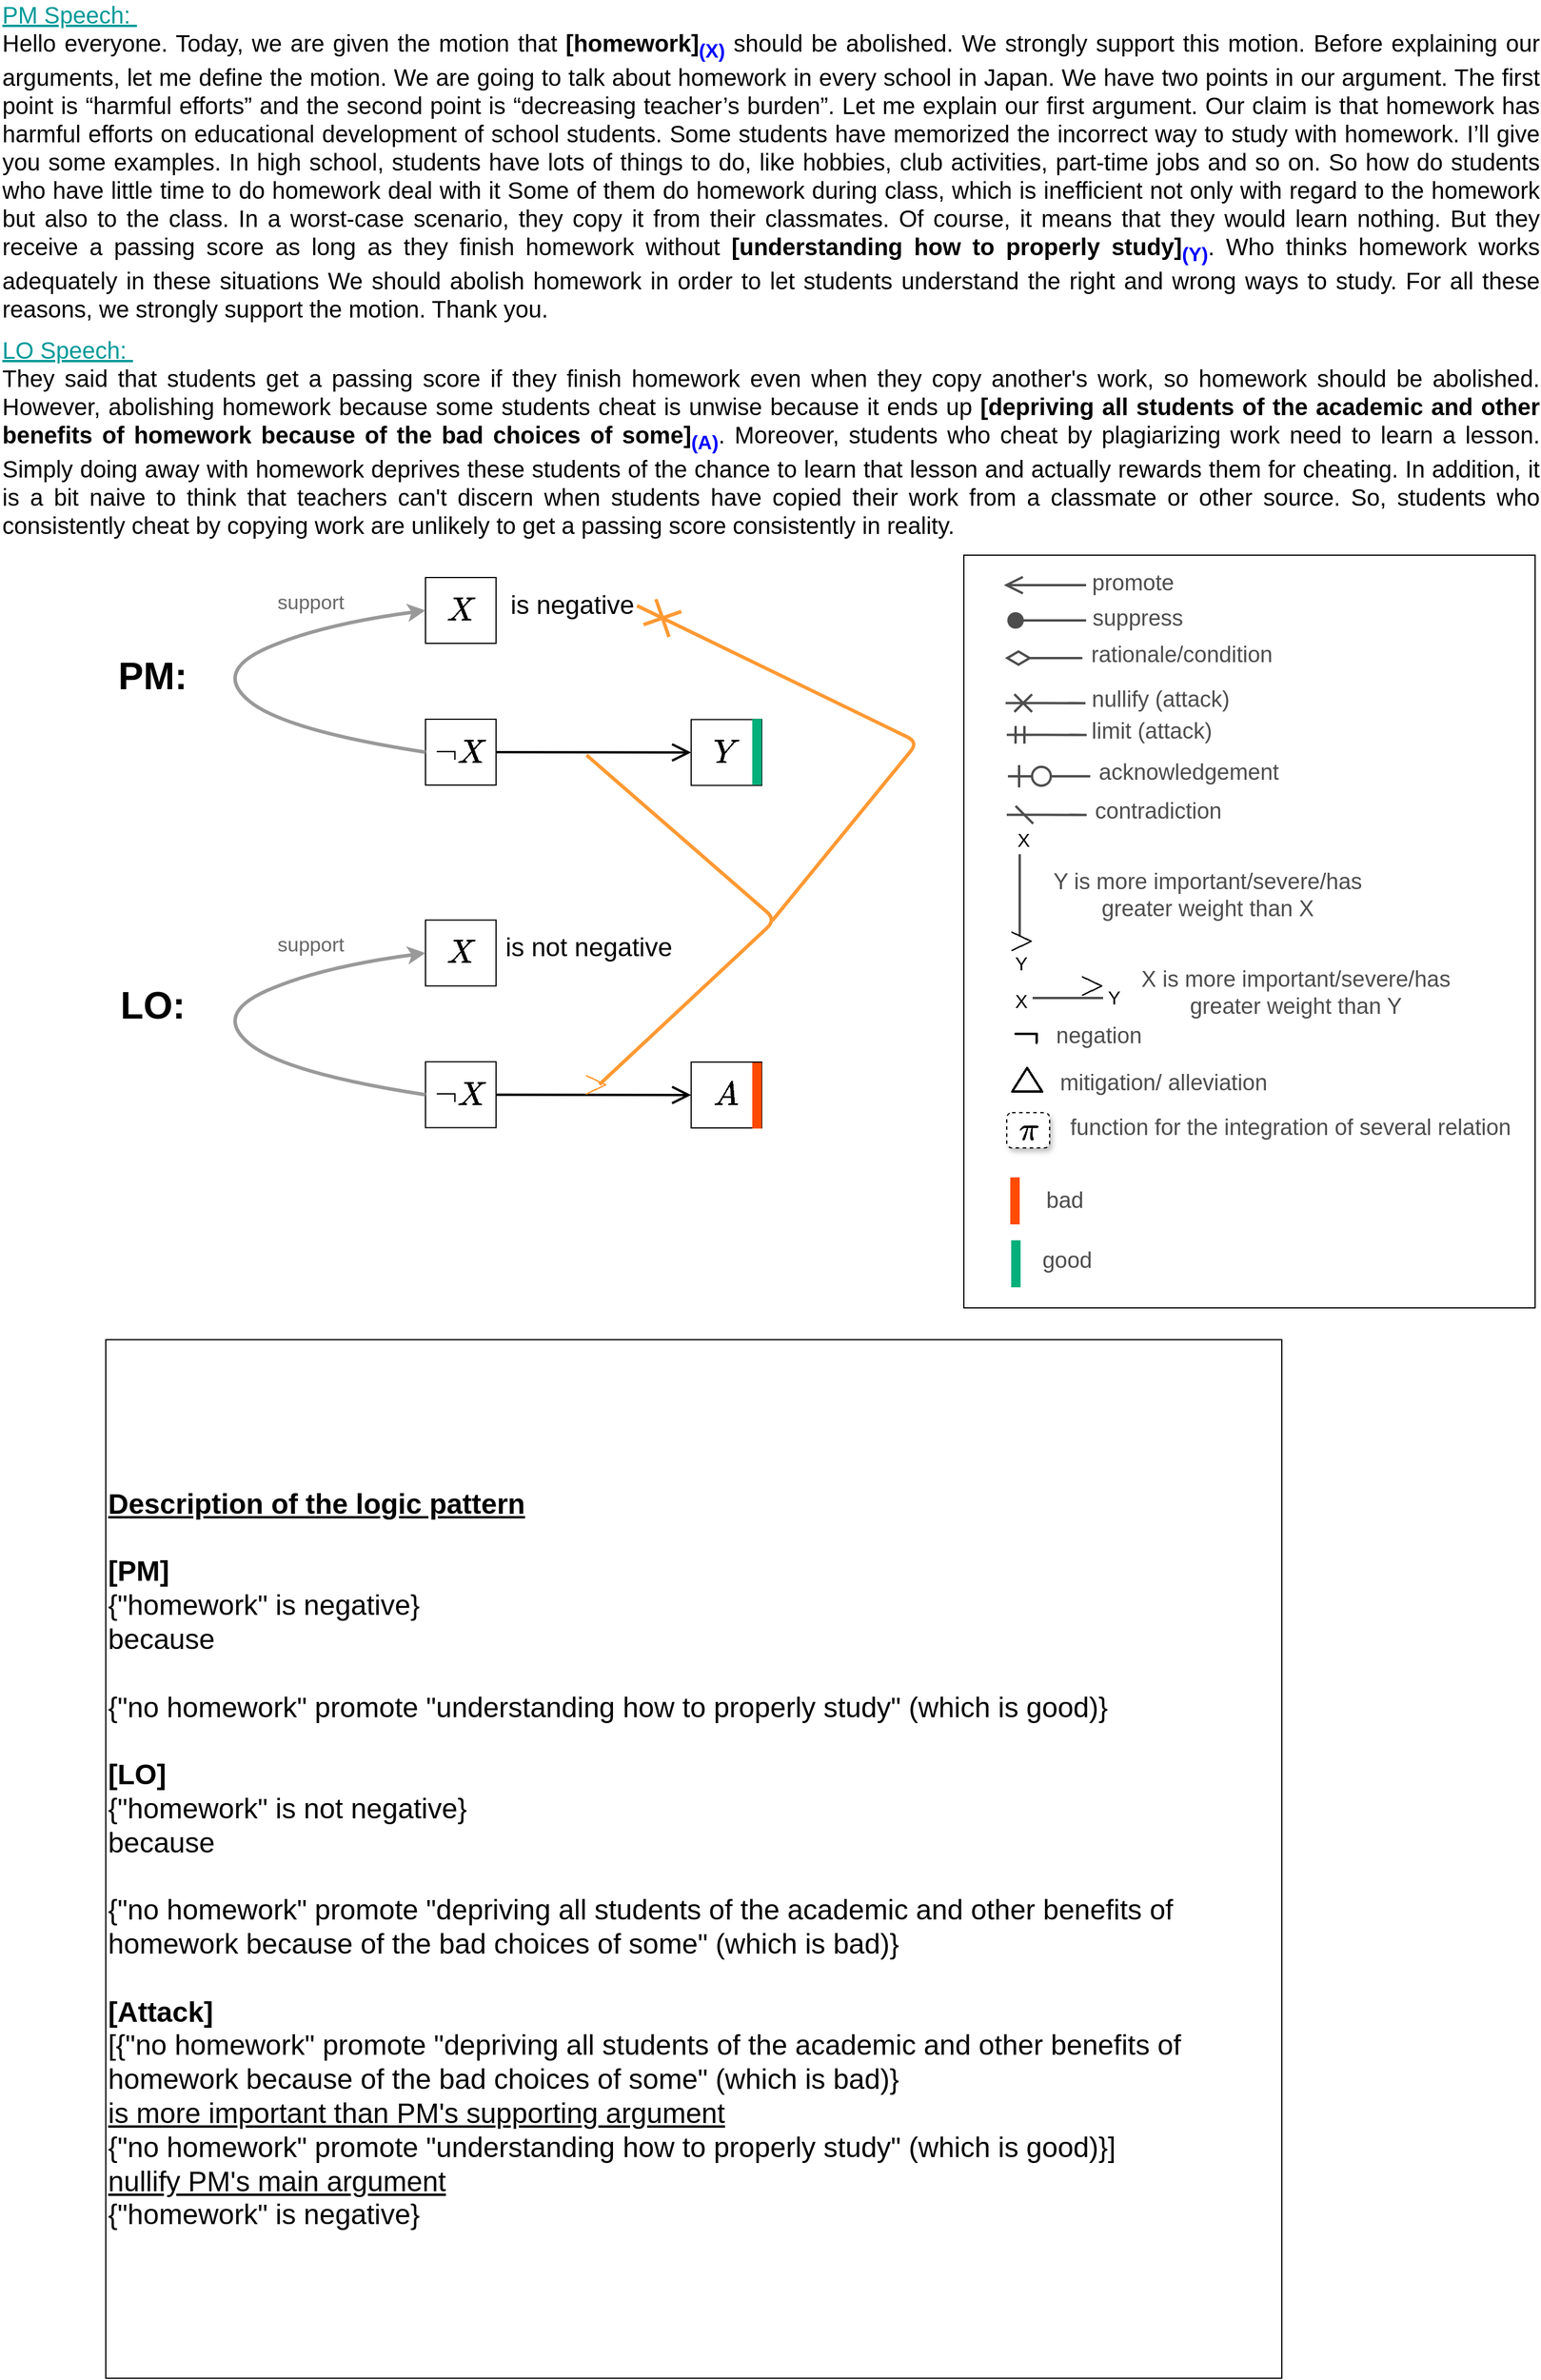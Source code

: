 <mxfile version="15.9.4" type="google"><diagram id="NebdKccpn1Tcwdz-Rh-k" name="Page-1"><mxGraphModel dx="2234" dy="1246" grid="1" gridSize="10" guides="1" tooltips="1" connect="1" arrows="1" fold="1" page="1" pageScale="1" pageWidth="1100" pageHeight="1700" math="1" shadow="0"><root><mxCell id="0"/><mxCell id="1" parent="0"/><mxCell id="UqYzVpXplDqsbALxIXjI-1" value="&lt;div style=&quot;text-align: justify ; font-size: 20px&quot;&gt;&lt;font style=&quot;font-size: 20px&quot; color=&quot;#009999&quot;&gt;&lt;u&gt;PM Speech:&amp;nbsp;&lt;/u&gt;&lt;/font&gt;&lt;/div&gt;&lt;div style=&quot;text-align: justify&quot;&gt;&lt;span style=&quot;font-size: 20px&quot;&gt;Hello everyone. Today, we are given the motion that &lt;b&gt;[homework]&lt;sub&gt;&lt;font color=&quot;#0000ff&quot;&gt;(X)&lt;/font&gt;&lt;/sub&gt;&lt;/b&gt; should be abolished. We strongly support this motion. Before explaining our arguments, let me define the motion. We are going to talk about homework in every school in Japan. We have two points in our argument. The first point is “harmful efforts” and the second point is “decreasing teacher’s burden”. Let me explain our first argument. Our claim is that homework has harmful efforts on educational development of school students. Some students have memorized the incorrect way to study with homework. I’ll give you some examples. In high school, students have lots of things to do, like hobbies, club activities, part-time jobs and so on. So how do students who have little time to do homework deal with it Some of them do homework during class, which is inefficient not only with regard to the homework but also to the class. In a worst-case scenario, they copy it from their classmates. Of course, it means that they would learn nothing. But they receive a passing score as long as they finish homework without &lt;b&gt;[understanding how to properly study]&lt;sub&gt;&lt;font color=&quot;#0000ff&quot;&gt;(Y)&lt;/font&gt;&lt;/sub&gt;&lt;/b&gt;. Who thinks homework works adequately in these situations We should abolish homework in order to let students understand the right and wrong ways to study. For all these reasons, we strongly support the motion. Thank you.&lt;/span&gt;&lt;br&gt;&lt;/div&gt;" style="text;html=1;strokeColor=none;fillColor=none;align=left;verticalAlign=middle;whiteSpace=wrap;rounded=0;" parent="1" vertex="1"><mxGeometry x="460" y="90" width="1310" height="190" as="geometry"/></mxCell><mxCell id="UqYzVpXplDqsbALxIXjI-2" value="&lt;div style=&quot;text-align: justify ; font-size: 20px&quot;&gt;&lt;font style=&quot;font-size: 20px&quot; color=&quot;#009999&quot;&gt;&lt;u&gt;LO Speech:&amp;nbsp;&lt;/u&gt;&lt;/font&gt;&lt;/div&gt;&lt;div style=&quot;text-align: justify&quot;&gt;&lt;span style=&quot;font-size: 20px&quot;&gt;They said that students get a passing score if they finish homework even when they copy another's work, so homework should be abolished. However, abolishing homework because some students cheat is unwise because it ends up &lt;b&gt;[depriving all students of the academic and other benefits of homework because of the bad choices of some]&lt;sub&gt;&lt;font color=&quot;#0000ff&quot;&gt;(A)&lt;/font&gt;&lt;/sub&gt;&lt;/b&gt;. Moreover, students who cheat by plagiarizing work need to learn a lesson. Simply doing away with homework deprives these students of the chance to learn that lesson and actually rewards them for cheating. In addition, it is a bit naive to think that teachers can't discern when students have copied their work from a classmate or other source. So, students who consistently cheat by copying work are unlikely to get a passing score consistently in reality.&lt;/span&gt;&lt;br&gt;&lt;/div&gt;" style="text;html=1;strokeColor=none;fillColor=none;align=left;verticalAlign=middle;whiteSpace=wrap;rounded=0;" parent="1" vertex="1"><mxGeometry x="460" y="320" width="1310" height="200" as="geometry"/></mxCell><mxCell id="UqYzVpXplDqsbALxIXjI-18" value="&lt;font size=&quot;1&quot;&gt;&lt;b style=&quot;font-size: 32px&quot;&gt;PM:&lt;/b&gt;&lt;/font&gt;" style="text;html=1;strokeColor=none;fillColor=none;align=center;verticalAlign=middle;whiteSpace=wrap;rounded=0;" parent="1" vertex="1"><mxGeometry x="550" y="603" width="80" height="40" as="geometry"/></mxCell><mxCell id="UqYzVpXplDqsbALxIXjI-19" value="&lt;font size=&quot;1&quot;&gt;&lt;b style=&quot;font-size: 32px&quot;&gt;LO:&lt;/b&gt;&lt;/font&gt;" style="text;html=1;strokeColor=none;fillColor=none;align=center;verticalAlign=middle;whiteSpace=wrap;rounded=0;" parent="1" vertex="1"><mxGeometry x="550" y="883" width="80" height="40" as="geometry"/></mxCell><mxCell id="UqYzVpXplDqsbALxIXjI-66" value="&lt;font style=&quot;font-size: 24px&quot;&gt;$$X$$&lt;/font&gt;" style="whiteSpace=wrap;html=1;align=center;" parent="1" vertex="1"><mxGeometry x="822" y="539" width="60" height="56" as="geometry"/></mxCell><mxCell id="UqYzVpXplDqsbALxIXjI-67" value="&lt;font style=&quot;font-size: 22px&quot;&gt;is negative&lt;/font&gt;" style="text;html=1;strokeColor=none;fillColor=none;align=center;verticalAlign=middle;whiteSpace=wrap;rounded=0;" parent="1" vertex="1"><mxGeometry x="892" y="545.5" width="110" height="35" as="geometry"/></mxCell><mxCell id="UqYzVpXplDqsbALxIXjI-68" value="&lt;font style=&quot;font-size: 24px&quot;&gt;$${\neg}X$$&lt;/font&gt;" style="whiteSpace=wrap;html=1;align=center;" parent="1" vertex="1"><mxGeometry x="822" y="659.5" width="60" height="56" as="geometry"/></mxCell><mxCell id="UqYzVpXplDqsbALxIXjI-69" value="&lt;font style=&quot;font-size: 24px&quot;&gt;$$Y$$&lt;/font&gt;" style="whiteSpace=wrap;html=1;align=center;" parent="1" vertex="1"><mxGeometry x="1048" y="659.75" width="60" height="56" as="geometry"/></mxCell><mxCell id="UqYzVpXplDqsbALxIXjI-70" value="" style="whiteSpace=wrap;html=1;fontColor=#666666;fillColor=#03AF7A;strokeColor=none;" parent="1" vertex="1"><mxGeometry x="1100" y="659.25" width="8" height="56" as="geometry"/></mxCell><mxCell id="UqYzVpXplDqsbALxIXjI-72" value="" style="endArrow=open;html=1;fontColor=#666666;endSize=12;entryX=0;entryY=0.5;entryDx=0;entryDy=0;endFill=0;strokeWidth=2;exitX=1;exitY=0.5;exitDx=0;exitDy=0;" parent="1" source="UqYzVpXplDqsbALxIXjI-68" target="UqYzVpXplDqsbALxIXjI-69" edge="1"><mxGeometry width="50" height="50" relative="1" as="geometry"><mxPoint x="928" y="687.16" as="sourcePoint"/><mxPoint x="1020.0" y="687.16" as="targetPoint"/></mxGeometry></mxCell><mxCell id="UqYzVpXplDqsbALxIXjI-77" value="" style="curved=1;endArrow=classic;html=1;strokeWidth=3;exitX=0;exitY=0.5;exitDx=0;exitDy=0;entryX=0;entryY=0.5;entryDx=0;entryDy=0;strokeColor=#999999;" parent="1" source="UqYzVpXplDqsbALxIXjI-68" target="UqYzVpXplDqsbALxIXjI-66" edge="1"><mxGeometry width="50" height="50" relative="1" as="geometry"><mxPoint x="542" y="689" as="sourcePoint"/><mxPoint x="592" y="639" as="targetPoint"/><Array as="points"><mxPoint x="702" y="669"/><mxPoint x="642" y="619"/><mxPoint x="732" y="579"/></Array></mxGeometry></mxCell><mxCell id="UqYzVpXplDqsbALxIXjI-78" value="&lt;font style=&quot;font-size: 17px&quot; color=&quot;#666666&quot;&gt;support&lt;/font&gt;" style="text;html=1;fillColor=none;align=center;verticalAlign=middle;whiteSpace=wrap;rounded=0;rotation=0;" parent="1" vertex="1"><mxGeometry x="692" y="545.5" width="65" height="30" as="geometry"/></mxCell><mxCell id="UqYzVpXplDqsbALxIXjI-79" value="&lt;font style=&quot;font-size: 24px&quot;&gt;$$X$$&lt;/font&gt;" style="whiteSpace=wrap;html=1;align=center;" parent="1" vertex="1"><mxGeometry x="822" y="830.25" width="60" height="56" as="geometry"/></mxCell><mxCell id="UqYzVpXplDqsbALxIXjI-80" value="&lt;font style=&quot;font-size: 22px&quot;&gt;is not negative&lt;/font&gt;" style="text;html=1;strokeColor=none;fillColor=none;align=center;verticalAlign=middle;whiteSpace=wrap;rounded=0;" parent="1" vertex="1"><mxGeometry x="887" y="836.75" width="148" height="35" as="geometry"/></mxCell><mxCell id="UqYzVpXplDqsbALxIXjI-81" value="&lt;font style=&quot;font-size: 24px&quot;&gt;$${\neg}X$$&lt;/font&gt;" style="whiteSpace=wrap;html=1;align=center;" parent="1" vertex="1"><mxGeometry x="822" y="950.75" width="60" height="56" as="geometry"/></mxCell><mxCell id="UqYzVpXplDqsbALxIXjI-82" value="&lt;font style=&quot;font-size: 24px&quot;&gt;$$A$$&lt;/font&gt;" style="whiteSpace=wrap;html=1;align=center;" parent="1" vertex="1"><mxGeometry x="1048" y="951" width="60" height="56" as="geometry"/></mxCell><mxCell id="UqYzVpXplDqsbALxIXjI-83" value="" style="whiteSpace=wrap;html=1;fontColor=#666666;fillColor=#FF4B00;strokeColor=none;" parent="1" vertex="1"><mxGeometry x="1100" y="951.5" width="8" height="56" as="geometry"/></mxCell><mxCell id="UqYzVpXplDqsbALxIXjI-84" value="" style="endArrow=open;html=1;fontColor=#666666;endSize=12;entryX=0;entryY=0.5;entryDx=0;entryDy=0;endFill=0;strokeWidth=2;exitX=1;exitY=0.5;exitDx=0;exitDy=0;" parent="1" source="UqYzVpXplDqsbALxIXjI-81" target="UqYzVpXplDqsbALxIXjI-82" edge="1"><mxGeometry width="50" height="50" relative="1" as="geometry"><mxPoint x="928" y="978.41" as="sourcePoint"/><mxPoint x="1020.0" y="978.41" as="targetPoint"/></mxGeometry></mxCell><mxCell id="UqYzVpXplDqsbALxIXjI-85" value="" style="curved=1;endArrow=classic;html=1;strokeWidth=3;exitX=0;exitY=0.5;exitDx=0;exitDy=0;entryX=0;entryY=0.5;entryDx=0;entryDy=0;strokeColor=#999999;" parent="1" source="UqYzVpXplDqsbALxIXjI-81" target="UqYzVpXplDqsbALxIXjI-79" edge="1"><mxGeometry width="50" height="50" relative="1" as="geometry"><mxPoint x="542" y="980.25" as="sourcePoint"/><mxPoint x="592" y="930.25" as="targetPoint"/><Array as="points"><mxPoint x="702" y="960.25"/><mxPoint x="642" y="910.25"/><mxPoint x="732" y="870.25"/></Array></mxGeometry></mxCell><mxCell id="UqYzVpXplDqsbALxIXjI-86" value="&lt;font style=&quot;font-size: 17px&quot; color=&quot;#666666&quot;&gt;support&lt;/font&gt;" style="text;html=1;fillColor=none;align=center;verticalAlign=middle;whiteSpace=wrap;rounded=0;rotation=0;" parent="1" vertex="1"><mxGeometry x="692" y="836.75" width="65" height="30" as="geometry"/></mxCell><mxCell id="UqYzVpXplDqsbALxIXjI-93" value="" style="endArrow=none;html=1;endSize=0;strokeWidth=3;startArrow=none;startFill=0;startSize=20;strokeColor=#FF9933;" parent="1" edge="1"><mxGeometry width="50" height="50" relative="1" as="geometry"><mxPoint x="959" y="690" as="sourcePoint"/><mxPoint x="970" y="970" as="targetPoint"/><Array as="points"><mxPoint x="1120" y="830"/></Array></mxGeometry></mxCell><mxCell id="hfmzGZt3rH_o62qFWtj9-3" value="&lt;b&gt;&lt;u&gt;Description of the logic pattern&lt;br&gt;&lt;/u&gt;&lt;br&gt;[PM]&lt;/b&gt;&lt;br&gt;{&quot;homework&quot; is negative}&lt;br&gt;because&lt;br&gt;&lt;br&gt;{&quot;no homework&quot; promote &quot;understanding how to properly study&quot; (which is good)}&lt;br&gt;&lt;br&gt;&lt;b&gt;[LO]&lt;/b&gt;&lt;br&gt;{&quot;homework&quot; is not negative}&lt;br&gt;because&lt;br&gt;&lt;br&gt;{&quot;no homework&quot; promote &quot;depriving all students of the academic and other benefits of homework because of the bad choices of some&quot; (which is bad)}&lt;br&gt;&lt;br&gt;&lt;b&gt;[Attack]&lt;br&gt;&lt;/b&gt;[{&quot;no homework&quot; promote &quot;depriving all students of the academic and other benefits of homework because of the bad choices of some&quot; (which is bad)}&lt;br&gt;&lt;u&gt;is more important than PM's supporting argument&lt;/u&gt;&lt;br&gt;{&quot;no homework&quot; promote &quot;understanding how to properly study&quot; (which is good)}]&lt;br&gt;&lt;u&gt;nullify PM's main argument&lt;br&gt;&lt;/u&gt;{&quot;homework&quot; is negative}" style="rounded=0;whiteSpace=wrap;html=1;fontSize=24;strokeColor=default;align=left;" parent="1" vertex="1"><mxGeometry x="550" y="1187" width="1000.5" height="883" as="geometry"/></mxCell><mxCell id="hfmzGZt3rH_o62qFWtj9-40" value="" style="rounded=0;whiteSpace=wrap;html=1;glass=0;sketch=0;strokeColor=default;fillColor=none;" parent="1" vertex="1"><mxGeometry x="1280" y="520" width="486" height="640" as="geometry"/></mxCell><mxCell id="hfmzGZt3rH_o62qFWtj9-41" value="" style="endArrow=ERzeroToOne;html=1;endFill=1;endSize=16;strokeWidth=2;strokeColor=#4D4D4D;" parent="1" edge="1"><mxGeometry width="50" height="50" relative="1" as="geometry"><mxPoint x="1387.5" y="708" as="sourcePoint"/><mxPoint x="1317.5" y="708" as="targetPoint"/></mxGeometry></mxCell><mxCell id="hfmzGZt3rH_o62qFWtj9-42" value="" style="endArrow=none;html=1;endSize=16;strokeWidth=2;strokeColor=#4D4D4D;" parent="1" edge="1"><mxGeometry width="50" height="50" relative="1" as="geometry"><mxPoint x="1327.5" y="844.25" as="sourcePoint"/><mxPoint x="1327.5" y="774.25" as="targetPoint"/></mxGeometry></mxCell><mxCell id="hfmzGZt3rH_o62qFWtj9-43" value="&lt;span style=&quot;font-size: 24px&quot;&gt;&lt;font style=&quot;font-size: 24px&quot;&gt;$$&amp;gt;$$&lt;/font&gt;&lt;/span&gt;" style="text;html=1;strokeColor=none;fillColor=none;align=center;verticalAlign=middle;whiteSpace=wrap;rounded=0;fontSize=24;fontStyle=1;horizontal=1;" parent="1" vertex="1"><mxGeometry x="1308.5" y="837.25" width="40" height="20" as="geometry"/></mxCell><mxCell id="hfmzGZt3rH_o62qFWtj9-44" value="&lt;span style=&quot;font-size: 19px&quot;&gt;Y is more important/severe/has greater weight than X&lt;/span&gt;" style="text;html=1;strokeColor=none;fillColor=none;align=center;verticalAlign=middle;whiteSpace=wrap;rounded=0;fontColor=#4D4D4D;" parent="1" vertex="1"><mxGeometry x="1339.5" y="784.25" width="294.5" height="50" as="geometry"/></mxCell><mxCell id="hfmzGZt3rH_o62qFWtj9-45" value="&lt;font style=&quot;font-size: 16px&quot;&gt;X&lt;/font&gt;" style="text;html=1;strokeColor=none;fillColor=none;align=center;verticalAlign=middle;whiteSpace=wrap;rounded=0;fontSize=14;" parent="1" vertex="1"><mxGeometry x="1310.5" y="752" width="40" height="20" as="geometry"/></mxCell><mxCell id="hfmzGZt3rH_o62qFWtj9-46" value="&lt;font style=&quot;font-size: 16px&quot;&gt;Y&lt;/font&gt;" style="text;html=1;strokeColor=none;fillColor=none;align=center;verticalAlign=middle;whiteSpace=wrap;rounded=0;fontSize=14;" parent="1" vertex="1"><mxGeometry x="1308.5" y="857.25" width="40" height="20" as="geometry"/></mxCell><mxCell id="hfmzGZt3rH_o62qFWtj9-47" value="" style="endArrow=none;html=1;endSize=0;strokeWidth=2;startArrow=cross;startFill=0;startSize=12;strokeColor=#4D4D4D;" parent="1" edge="1"><mxGeometry width="50" height="50" relative="1" as="geometry"><mxPoint x="1315.5" y="645.75" as="sourcePoint"/><mxPoint x="1383.5" y="645.87" as="targetPoint"/><Array as="points"><mxPoint x="1383.5" y="645.87"/><mxPoint x="1365.5" y="645.75"/></Array></mxGeometry></mxCell><mxCell id="hfmzGZt3rH_o62qFWtj9-48" value="&lt;font style=&quot;font-size: 19px&quot;&gt;nullify (attack)&lt;/font&gt;" style="text;html=1;strokeColor=none;fillColor=none;align=center;verticalAlign=middle;whiteSpace=wrap;rounded=0;fontColor=#4D4D4D;" parent="1" vertex="1"><mxGeometry x="1377.5" y="626" width="138.5" height="34" as="geometry"/></mxCell><mxCell id="hfmzGZt3rH_o62qFWtj9-49" value="" style="endArrow=open;html=1;fontColor=#666666;endSize=12;endFill=0;strokeWidth=2;strokeColor=#4D4D4D;" parent="1" edge="1"><mxGeometry width="50" height="50" relative="1" as="geometry"><mxPoint x="1384" y="545.5" as="sourcePoint"/><mxPoint x="1314" y="545.5" as="targetPoint"/></mxGeometry></mxCell><mxCell id="hfmzGZt3rH_o62qFWtj9-50" value="&lt;span style=&quot;font-size: 19px&quot;&gt;promote&lt;/span&gt;" style="text;html=1;strokeColor=none;fillColor=none;align=center;verticalAlign=middle;whiteSpace=wrap;rounded=0;fontColor=#4D4D4D;" parent="1" vertex="1"><mxGeometry x="1384" y="526.5" width="80" height="34" as="geometry"/></mxCell><mxCell id="hfmzGZt3rH_o62qFWtj9-51" value="" style="endArrow=oval;html=1;fontColor=#666666;endSize=12;endFill=1;strokeWidth=2;strokeColor=#4D4D4D;" parent="1" edge="1"><mxGeometry width="50" height="50" relative="1" as="geometry"><mxPoint x="1384" y="575.5" as="sourcePoint"/><mxPoint x="1324" y="575.5" as="targetPoint"/></mxGeometry></mxCell><mxCell id="hfmzGZt3rH_o62qFWtj9-52" value="&lt;span style=&quot;font-size: 19px&quot;&gt;suppress&lt;/span&gt;" style="text;html=1;strokeColor=none;fillColor=none;align=center;verticalAlign=middle;whiteSpace=wrap;rounded=0;fontColor=#4D4D4D;" parent="1" vertex="1"><mxGeometry x="1388" y="556.5" width="80" height="34" as="geometry"/></mxCell><mxCell id="hfmzGZt3rH_o62qFWtj9-53" value="" style="endArrow=none;html=1;endSize=0;strokeWidth=2;startArrow=diamondThin;startFill=0;startSize=17;strokeColor=#4D4D4D;" parent="1" edge="1"><mxGeometry width="50" height="50" relative="1" as="geometry"><mxPoint x="1315" y="607.5" as="sourcePoint"/><mxPoint x="1353" y="607.5" as="targetPoint"/><Array as="points"><mxPoint x="1385" y="607.5"/><mxPoint x="1363" y="607.5"/></Array></mxGeometry></mxCell><mxCell id="hfmzGZt3rH_o62qFWtj9-54" value="&lt;font style=&quot;font-size: 19px&quot;&gt;rationale/condition&lt;/font&gt;" style="text;html=1;strokeColor=none;fillColor=none;align=center;verticalAlign=middle;whiteSpace=wrap;rounded=0;fontColor=#4D4D4D;" parent="1" vertex="1"><mxGeometry x="1380" y="587.5" width="171" height="34" as="geometry"/></mxCell><mxCell id="hfmzGZt3rH_o62qFWtj9-55" value="&lt;font style=&quot;font-size: 19px&quot;&gt;acknowledgement&lt;/font&gt;" style="text;html=1;strokeColor=none;fillColor=none;align=center;verticalAlign=middle;whiteSpace=wrap;rounded=0;fontColor=#4D4D4D;" parent="1" vertex="1"><mxGeometry x="1388" y="688" width="167" height="34" as="geometry"/></mxCell><mxCell id="hfmzGZt3rH_o62qFWtj9-56" value="" style="endArrow=none;html=1;endSize=16;strokeWidth=2;strokeColor=#4D4D4D;" parent="1" edge="1"><mxGeometry width="50" height="50" relative="1" as="geometry"><mxPoint x="1398.5" y="896.5" as="sourcePoint"/><mxPoint x="1338.5" y="896.5" as="targetPoint"/></mxGeometry></mxCell><mxCell id="hfmzGZt3rH_o62qFWtj9-57" value="&lt;span style=&quot;font-size: 24px&quot;&gt;&lt;font style=&quot;font-size: 24px&quot;&gt;$$&amp;gt;$$&lt;/font&gt;&lt;/span&gt;" style="text;html=1;strokeColor=none;fillColor=none;align=center;verticalAlign=middle;whiteSpace=wrap;rounded=0;fontSize=24;fontStyle=1;horizontal=1;" parent="1" vertex="1"><mxGeometry x="1368.5" y="874.5" width="40" height="20" as="geometry"/></mxCell><mxCell id="hfmzGZt3rH_o62qFWtj9-58" value="&lt;font style=&quot;font-size: 16px&quot;&gt;X&lt;/font&gt;" style="text;html=1;strokeColor=none;fillColor=none;align=center;verticalAlign=middle;whiteSpace=wrap;rounded=0;fontSize=14;" parent="1" vertex="1"><mxGeometry x="1308.5" y="888.5" width="40" height="20" as="geometry"/></mxCell><mxCell id="hfmzGZt3rH_o62qFWtj9-59" value="&lt;font style=&quot;font-size: 16px&quot;&gt;Y&lt;/font&gt;" style="text;html=1;strokeColor=none;fillColor=none;align=center;verticalAlign=middle;whiteSpace=wrap;rounded=0;fontSize=14;" parent="1" vertex="1"><mxGeometry x="1387.5" y="885.5" width="40" height="20" as="geometry"/></mxCell><mxCell id="hfmzGZt3rH_o62qFWtj9-60" value="&lt;span style=&quot;font-size: 19px&quot;&gt;X is more important/severe/has greater weight&amp;nbsp;&lt;/span&gt;&lt;span style=&quot;font-size: 19px&quot;&gt;than Y&lt;/span&gt;" style="text;html=1;strokeColor=none;fillColor=none;align=center;verticalAlign=middle;whiteSpace=wrap;rounded=0;fontColor=#4D4D4D;" parent="1" vertex="1"><mxGeometry x="1428.5" y="874.5" width="266.5" height="34" as="geometry"/></mxCell><mxCell id="hfmzGZt3rH_o62qFWtj9-61" value="" style="endArrow=none;html=1;endSize=0;strokeWidth=2;startArrow=dash;startFill=0;startSize=12;strokeColor=#4D4D4D;" parent="1" edge="1"><mxGeometry width="50" height="50" relative="1" as="geometry"><mxPoint x="1316.5" y="740.75" as="sourcePoint"/><mxPoint x="1384.5" y="740.87" as="targetPoint"/><Array as="points"><mxPoint x="1384.5" y="740.87"/><mxPoint x="1366.5" y="740.75"/></Array></mxGeometry></mxCell><mxCell id="hfmzGZt3rH_o62qFWtj9-62" value="&lt;font style=&quot;font-size: 19px&quot;&gt;contradiction&lt;/font&gt;" style="text;html=1;strokeColor=none;fillColor=none;align=center;verticalAlign=middle;whiteSpace=wrap;rounded=0;fontColor=#4D4D4D;" parent="1" vertex="1"><mxGeometry x="1390.5" y="721" width="109" height="34" as="geometry"/></mxCell><mxCell id="hfmzGZt3rH_o62qFWtj9-63" value="" style="whiteSpace=wrap;html=1;fontColor=#666666;strokeColor=none;fillColor=#FF4B00;" parent="1" vertex="1"><mxGeometry x="1319.5" y="1049" width="8" height="40" as="geometry"/></mxCell><mxCell id="hfmzGZt3rH_o62qFWtj9-64" value="&lt;span style=&quot;font-size: 19px&quot;&gt;bad&lt;/span&gt;" style="text;html=1;strokeColor=none;fillColor=none;align=center;verticalAlign=middle;whiteSpace=wrap;rounded=0;fontColor=#4D4D4D;" parent="1" vertex="1"><mxGeometry x="1338" y="1052" width="55.5" height="34" as="geometry"/></mxCell><mxCell id="hfmzGZt3rH_o62qFWtj9-65" value="" style="whiteSpace=wrap;html=1;fontColor=#666666;strokeColor=none;fillColor=#03AF7A;" parent="1" vertex="1"><mxGeometry x="1320.25" y="1102.5" width="8" height="40" as="geometry"/></mxCell><mxCell id="hfmzGZt3rH_o62qFWtj9-66" value="&lt;span style=&quot;font-size: 19px&quot;&gt;good&lt;/span&gt;" style="text;html=1;strokeColor=none;fillColor=none;align=center;verticalAlign=middle;whiteSpace=wrap;rounded=0;fontColor=#4D4D4D;" parent="1" vertex="1"><mxGeometry x="1327.5" y="1102.5" width="80" height="34" as="geometry"/></mxCell><mxCell id="hfmzGZt3rH_o62qFWtj9-67" value="&lt;span style=&quot;font-size: 19px&quot;&gt;mitigation/&amp;nbsp;&lt;/span&gt;&lt;span style=&quot;font-size: 19px&quot;&gt;alleviation&lt;/span&gt;" style="text;html=1;strokeColor=none;fillColor=none;align=center;verticalAlign=middle;whiteSpace=wrap;rounded=0;fontColor=#4D4D4D;" parent="1" vertex="1"><mxGeometry x="1357.25" y="951.75" width="186" height="34" as="geometry"/></mxCell><mxCell id="hfmzGZt3rH_o62qFWtj9-68" value="&lt;font style=&quot;font-size: 26px&quot;&gt;$$\boldsymbol{\triangle}$$&lt;/font&gt;" style="text;html=1;strokeColor=none;fillColor=none;align=center;verticalAlign=middle;whiteSpace=wrap;rounded=0;" parent="1" vertex="1"><mxGeometry x="1304.25" y="950.75" width="60" height="35" as="geometry"/></mxCell><mxCell id="hfmzGZt3rH_o62qFWtj9-69" value="&lt;font style=&quot;font-size: 26px&quot;&gt;$$\boldsymbol{\neg}$$&lt;/font&gt;" style="text;html=1;strokeColor=none;fillColor=none;align=center;verticalAlign=middle;whiteSpace=wrap;rounded=0;" parent="1" vertex="1"><mxGeometry x="1302.5" y="911.75" width="60" height="35" as="geometry"/></mxCell><mxCell id="hfmzGZt3rH_o62qFWtj9-70" value="&lt;span style=&quot;font-size: 19px&quot;&gt;negation&lt;/span&gt;" style="text;html=1;strokeColor=none;fillColor=none;align=center;verticalAlign=middle;whiteSpace=wrap;rounded=0;fontColor=#4D4D4D;" parent="1" vertex="1"><mxGeometry x="1355" y="911.75" width="80" height="34" as="geometry"/></mxCell><mxCell id="hfmzGZt3rH_o62qFWtj9-71" value="&lt;font style=&quot;font-size: 24px&quot;&gt;$$\pi$$&lt;/font&gt;" style="whiteSpace=wrap;html=1;dashed=1;perimeterSpacing=0;shadow=1;align=center;rounded=1;" parent="1" vertex="1"><mxGeometry x="1316.5" y="994" width="36.5" height="30" as="geometry"/></mxCell><mxCell id="hfmzGZt3rH_o62qFWtj9-72" value="&lt;span style=&quot;font-size: 19px&quot;&gt;function for the integration of several relation&lt;/span&gt;" style="text;html=1;strokeColor=none;fillColor=none;align=center;verticalAlign=middle;whiteSpace=wrap;rounded=0;fontColor=#4D4D4D;" parent="1" vertex="1"><mxGeometry x="1357.25" y="990" width="401.75" height="34" as="geometry"/></mxCell><mxCell id="hfmzGZt3rH_o62qFWtj9-73" value="" style="endArrow=none;html=1;endSize=0;strokeWidth=2;startArrow=ERmandOne;startFill=0;startSize=12;strokeColor=#4D4D4D;" parent="1" edge="1"><mxGeometry width="50" height="50" relative="1" as="geometry"><mxPoint x="1316.5" y="672.75" as="sourcePoint"/><mxPoint x="1384.5" y="672.87" as="targetPoint"/><Array as="points"><mxPoint x="1384.5" y="672.87"/><mxPoint x="1366.5" y="672.75"/></Array></mxGeometry></mxCell><mxCell id="hfmzGZt3rH_o62qFWtj9-74" value="&lt;span style=&quot;font-size: 19px&quot;&gt;limit (attack)&lt;/span&gt;" style="text;html=1;strokeColor=none;fillColor=none;align=center;verticalAlign=middle;whiteSpace=wrap;rounded=0;fontColor=#4D4D4D;" parent="1" vertex="1"><mxGeometry x="1375.5" y="653" width="127.5" height="34" as="geometry"/></mxCell><mxCell id="jAYSTdeCOnd0R7JhXlB6-2" value="" style="endArrow=none;html=1;endSize=0;strokeWidth=3;startArrow=cross;startFill=0;startSize=20;strokeColor=#FF9933;entryX=0.75;entryY=1;entryDx=0;entryDy=0;exitX=1;exitY=0.5;exitDx=0;exitDy=0;" edge="1" parent="1" source="UqYzVpXplDqsbALxIXjI-67"><mxGeometry width="50" height="50" relative="1" as="geometry"><mxPoint x="1080" y="539" as="sourcePoint"/><mxPoint x="1117" y="830.75" as="targetPoint"/><Array as="points"><mxPoint x="1241" y="679"/></Array></mxGeometry></mxCell><mxCell id="jAYSTdeCOnd0R7JhXlB6-3" value="&lt;span style=&quot;font-size: 24px&quot;&gt;&lt;font style=&quot;font-size: 24px&quot;&gt;$$&amp;gt;$$&lt;/font&gt;&lt;/span&gt;" style="text;html=1;strokeColor=none;fillColor=none;align=center;verticalAlign=middle;whiteSpace=wrap;rounded=0;fontSize=24;fontStyle=1;horizontal=1;fontColor=#FF9933;" vertex="1" parent="1"><mxGeometry x="947" y="959.25" width="40" height="20" as="geometry"/></mxCell></root></mxGraphModel></diagram></mxfile>